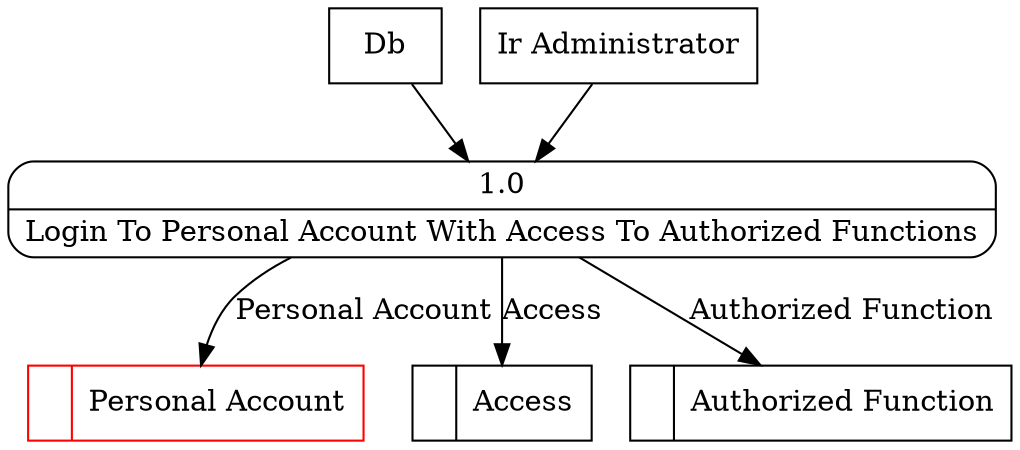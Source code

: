 digraph dfd2{ 
node[shape=record]
200 [label="<f0>  |<f1> Personal Account " color=red];
201 [label="<f0>  |<f1> Access " ];
202 [label="<f0>  |<f1> Authorized Function " ];
203 [label="Db" shape=box];
204 [label="Ir Administrator" shape=box];
205 [label="{<f0> 1.0|<f1> Login To Personal Account With Access To Authorized Functions }" shape=Mrecord];
203 -> 205
204 -> 205
205 -> 200 [label="Personal Account"]
205 -> 201 [label="Access"]
205 -> 202 [label="Authorized Function"]
}